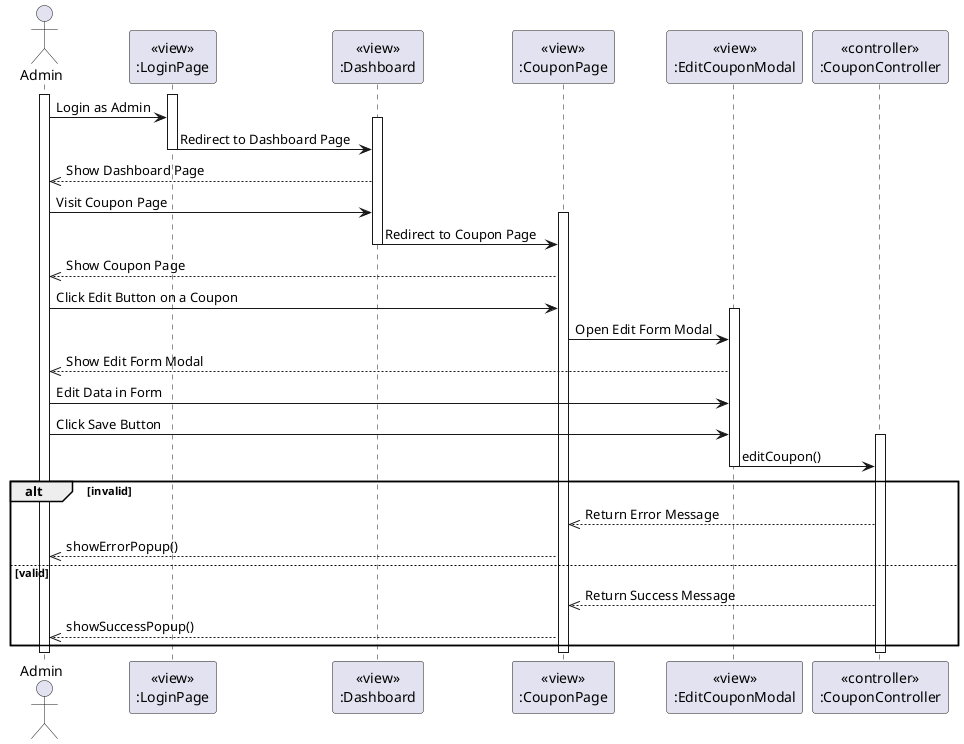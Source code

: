 @startuml EditCoupon
actor Admin
participant LoginPageView [
  <<view>>
  :LoginPage
]

participant DashboardView [
  <<view>>
  :Dashboard
]

participant CouponView [
  <<view>>
  :CouponPage
]

participant EditCouponModalView [
  <<view>>
  :EditCouponModal
]

participant CouponController [
  <<controller>>
  :CouponController
]

activate Admin
activate LoginPageView
Admin -> LoginPageView: Login as Admin
activate DashboardView
LoginPageView -> DashboardView: Redirect to Dashboard Page
deactivate LoginPageView

DashboardView -->> Admin: Show Dashboard Page

Admin -> DashboardView: Visit Coupon Page
activate CouponView
DashboardView -> CouponView: Redirect to Coupon Page
deactivate DashboardView

CouponView -->> Admin: Show Coupon Page

Admin -> CouponView: Click Edit Button on a Coupon

activate EditCouponModalView
CouponView -> EditCouponModalView: Open Edit Form Modal
EditCouponModalView -->> Admin: Show Edit Form Modal

Admin -> EditCouponModalView: Edit Data in Form
Admin -> EditCouponModalView: Click Save Button

activate CouponController
EditCouponModalView -> CouponController: editCoupon()
deactivate EditCouponModalView
alt invalid
    CouponController -->> CouponView: Return Error Message
    CouponView -->> Admin: showErrorPopup()
else valid
    CouponController -->> CouponView: Return Success Message
    CouponView -->> Admin: showSuccessPopup()
end

deactivate CouponController

deactivate Admin
deactivate CouponView
@enduml
